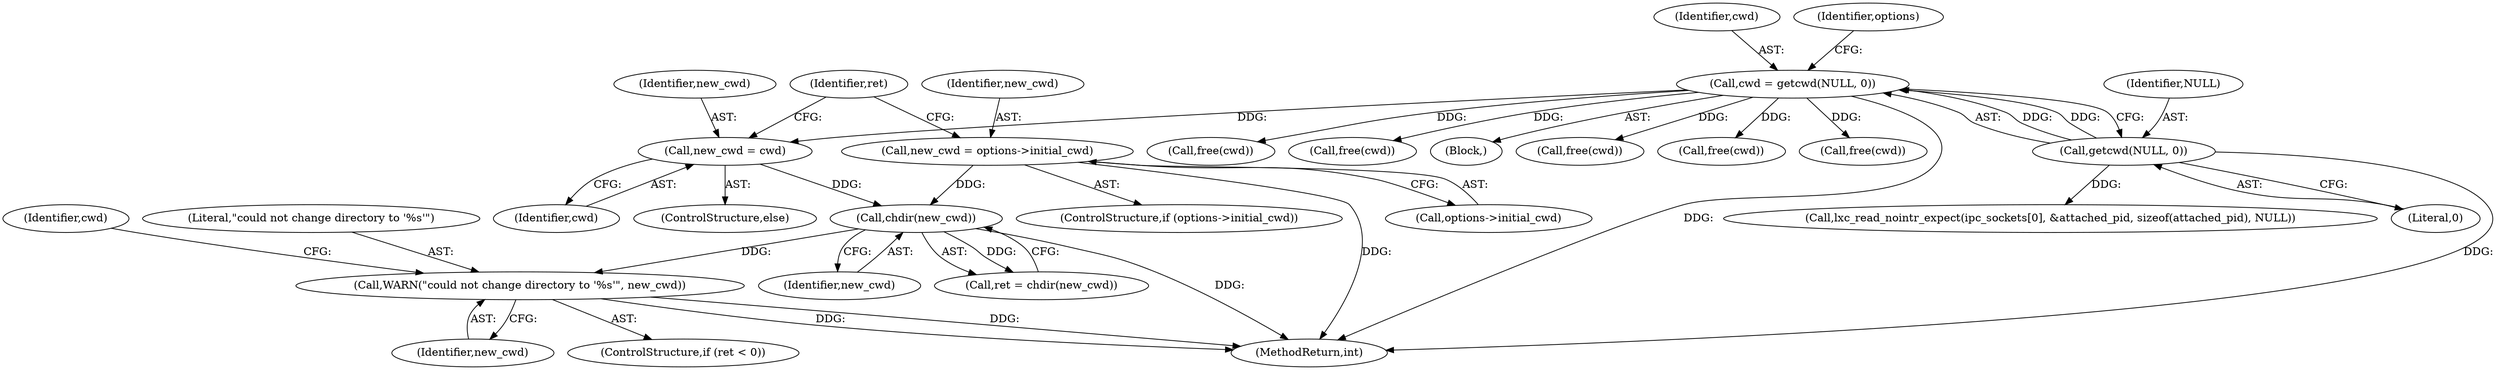 digraph "0_lxc_5c3fcae78b63ac9dd56e36075903921bd9461f9e_0@pointer" {
"1000601" [label="(Call,WARN(\"could not change directory to '%s'\", new_cwd))"];
"1000595" [label="(Call,chdir(new_cwd))"];
"1000590" [label="(Call,new_cwd = cwd)"];
"1000218" [label="(Call,cwd = getcwd(NULL, 0))"];
"1000220" [label="(Call,getcwd(NULL, 0))"];
"1000584" [label="(Call,new_cwd = options->initial_cwd)"];
"1000222" [label="(Literal,0)"];
"1000601" [label="(Call,WARN(\"could not change directory to '%s'\", new_cwd))"];
"1000605" [label="(Identifier,cwd)"];
"1000248" [label="(Call,free(cwd))"];
"1000603" [label="(Identifier,new_cwd)"];
"1000597" [label="(ControlStructure,if (ret < 0))"];
"1000590" [label="(Call,new_cwd = cwd)"];
"1000584" [label="(Call,new_cwd = options->initial_cwd)"];
"1000658" [label="(MethodReturn,int)"];
"1000604" [label="(Call,free(cwd))"];
"1000219" [label="(Identifier,cwd)"];
"1000345" [label="(Call,lxc_read_nointr_expect(ipc_sockets[0], &attached_pid, sizeof(attached_pid), NULL))"];
"1000218" [label="(Call,cwd = getcwd(NULL, 0))"];
"1000589" [label="(ControlStructure,else)"];
"1000221" [label="(Identifier,NULL)"];
"1000226" [label="(Identifier,options)"];
"1000585" [label="(Identifier,new_cwd)"];
"1000134" [label="(Block,)"];
"1000591" [label="(Identifier,new_cwd)"];
"1000595" [label="(Call,chdir(new_cwd))"];
"1000596" [label="(Identifier,new_cwd)"];
"1000594" [label="(Identifier,ret)"];
"1000586" [label="(Call,options->initial_cwd)"];
"1000271" [label="(Call,free(cwd))"];
"1000580" [label="(ControlStructure,if (options->initial_cwd))"];
"1000602" [label="(Literal,\"could not change directory to '%s'\")"];
"1000592" [label="(Identifier,cwd)"];
"1000593" [label="(Call,ret = chdir(new_cwd))"];
"1000288" [label="(Call,free(cwd))"];
"1000220" [label="(Call,getcwd(NULL, 0))"];
"1000306" [label="(Call,free(cwd))"];
"1000601" -> "1000597"  [label="AST: "];
"1000601" -> "1000603"  [label="CFG: "];
"1000602" -> "1000601"  [label="AST: "];
"1000603" -> "1000601"  [label="AST: "];
"1000605" -> "1000601"  [label="CFG: "];
"1000601" -> "1000658"  [label="DDG: "];
"1000601" -> "1000658"  [label="DDG: "];
"1000595" -> "1000601"  [label="DDG: "];
"1000595" -> "1000593"  [label="AST: "];
"1000595" -> "1000596"  [label="CFG: "];
"1000596" -> "1000595"  [label="AST: "];
"1000593" -> "1000595"  [label="CFG: "];
"1000595" -> "1000658"  [label="DDG: "];
"1000595" -> "1000593"  [label="DDG: "];
"1000590" -> "1000595"  [label="DDG: "];
"1000584" -> "1000595"  [label="DDG: "];
"1000590" -> "1000589"  [label="AST: "];
"1000590" -> "1000592"  [label="CFG: "];
"1000591" -> "1000590"  [label="AST: "];
"1000592" -> "1000590"  [label="AST: "];
"1000594" -> "1000590"  [label="CFG: "];
"1000218" -> "1000590"  [label="DDG: "];
"1000218" -> "1000134"  [label="AST: "];
"1000218" -> "1000220"  [label="CFG: "];
"1000219" -> "1000218"  [label="AST: "];
"1000220" -> "1000218"  [label="AST: "];
"1000226" -> "1000218"  [label="CFG: "];
"1000218" -> "1000658"  [label="DDG: "];
"1000220" -> "1000218"  [label="DDG: "];
"1000220" -> "1000218"  [label="DDG: "];
"1000218" -> "1000248"  [label="DDG: "];
"1000218" -> "1000271"  [label="DDG: "];
"1000218" -> "1000288"  [label="DDG: "];
"1000218" -> "1000306"  [label="DDG: "];
"1000218" -> "1000604"  [label="DDG: "];
"1000220" -> "1000222"  [label="CFG: "];
"1000221" -> "1000220"  [label="AST: "];
"1000222" -> "1000220"  [label="AST: "];
"1000220" -> "1000658"  [label="DDG: "];
"1000220" -> "1000345"  [label="DDG: "];
"1000584" -> "1000580"  [label="AST: "];
"1000584" -> "1000586"  [label="CFG: "];
"1000585" -> "1000584"  [label="AST: "];
"1000586" -> "1000584"  [label="AST: "];
"1000594" -> "1000584"  [label="CFG: "];
"1000584" -> "1000658"  [label="DDG: "];
}
